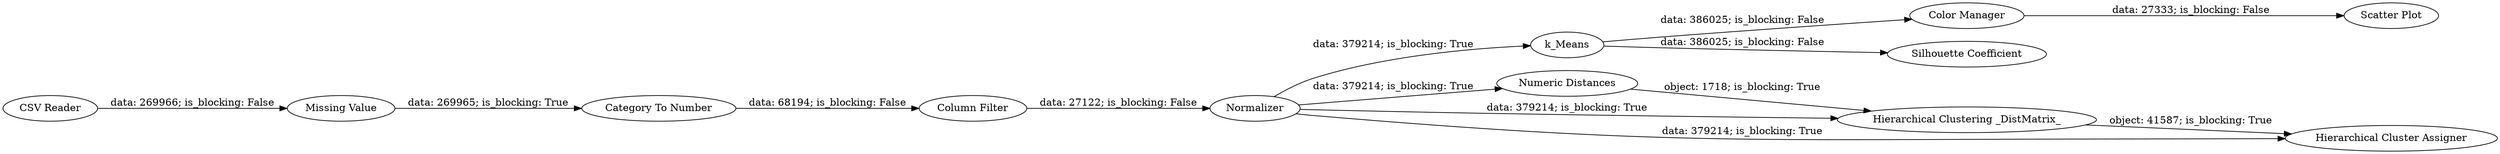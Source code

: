 digraph {
	"9130140190860036667_88" [label="Color Manager"]
	"9130140190860036667_90" [label="Silhouette Coefficient"]
	"9130140190860036667_89" [label=k_Means]
	"9130140190860036667_3" [label="Missing Value"]
	"9130140190860036667_19" [label="Numeric Distances"]
	"9130140190860036667_5" [label="Column Filter"]
	"9130140190860036667_17" [label="Hierarchical Clustering _DistMatrix_"]
	"9130140190860036667_1" [label="CSV Reader"]
	"9130140190860036667_87" [label="Scatter Plot"]
	"9130140190860036667_4" [label="Category To Number"]
	"9130140190860036667_18" [label="Hierarchical Cluster Assigner"]
	"9130140190860036667_6" [label=Normalizer]
	"9130140190860036667_4" -> "9130140190860036667_5" [label="data: 68194; is_blocking: False"]
	"9130140190860036667_6" -> "9130140190860036667_19" [label="data: 379214; is_blocking: True"]
	"9130140190860036667_6" -> "9130140190860036667_17" [label="data: 379214; is_blocking: True"]
	"9130140190860036667_1" -> "9130140190860036667_3" [label="data: 269966; is_blocking: False"]
	"9130140190860036667_6" -> "9130140190860036667_18" [label="data: 379214; is_blocking: True"]
	"9130140190860036667_89" -> "9130140190860036667_88" [label="data: 386025; is_blocking: False"]
	"9130140190860036667_3" -> "9130140190860036667_4" [label="data: 269965; is_blocking: True"]
	"9130140190860036667_89" -> "9130140190860036667_90" [label="data: 386025; is_blocking: False"]
	"9130140190860036667_88" -> "9130140190860036667_87" [label="data: 27333; is_blocking: False"]
	"9130140190860036667_5" -> "9130140190860036667_6" [label="data: 27122; is_blocking: False"]
	"9130140190860036667_6" -> "9130140190860036667_89" [label="data: 379214; is_blocking: True"]
	"9130140190860036667_19" -> "9130140190860036667_17" [label="object: 1718; is_blocking: True"]
	"9130140190860036667_17" -> "9130140190860036667_18" [label="object: 41587; is_blocking: True"]
	rankdir=LR
}
